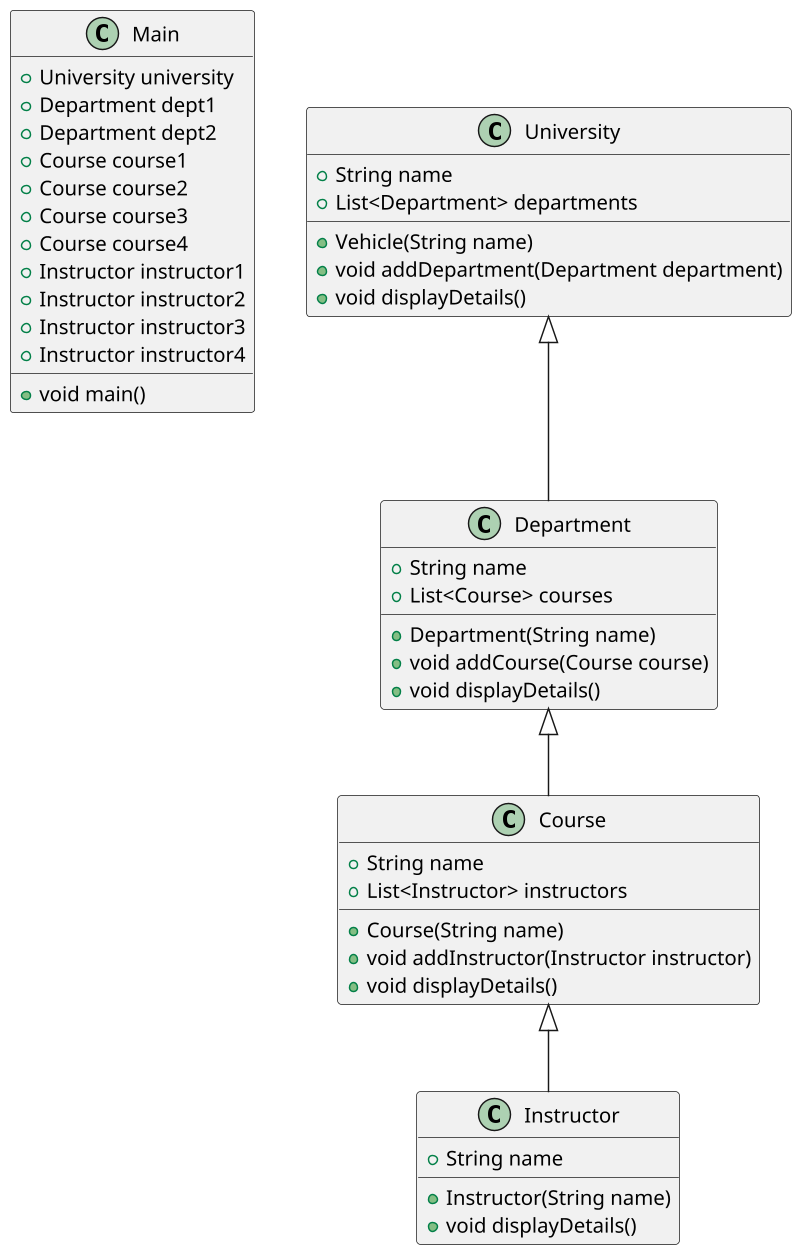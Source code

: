 @startuml task2
scale 800 width

class Main {
    +University university
    +Department dept1
    +Department dept2
    +Course course1
    +Course course2
    +Course course3
    +Course course4
    +Instructor instructor1
    +Instructor instructor2
    +Instructor instructor3
    +Instructor instructor4
    +void main()
}

class University{
    +String name
    +List<Department> departments
    +Vehicle(String name)
    +void addDepartment(Department department)
    +void displayDetails()
}

class Department {
    +String name
    +List<Course> courses
    +Department(String name)
    +void addCourse(Course course)
    +void displayDetails()
}

class Course{
    +String name
    +List<Instructor> instructors
    +Course(String name)
    +void addInstructor(Instructor instructor)
    +void displayDetails()
}

class Instructor{
    +String name
    +Instructor(String name)
    +void displayDetails()
}

University <|-- Department
Department <|-- Course
Course <|-- Instructor
@enduml